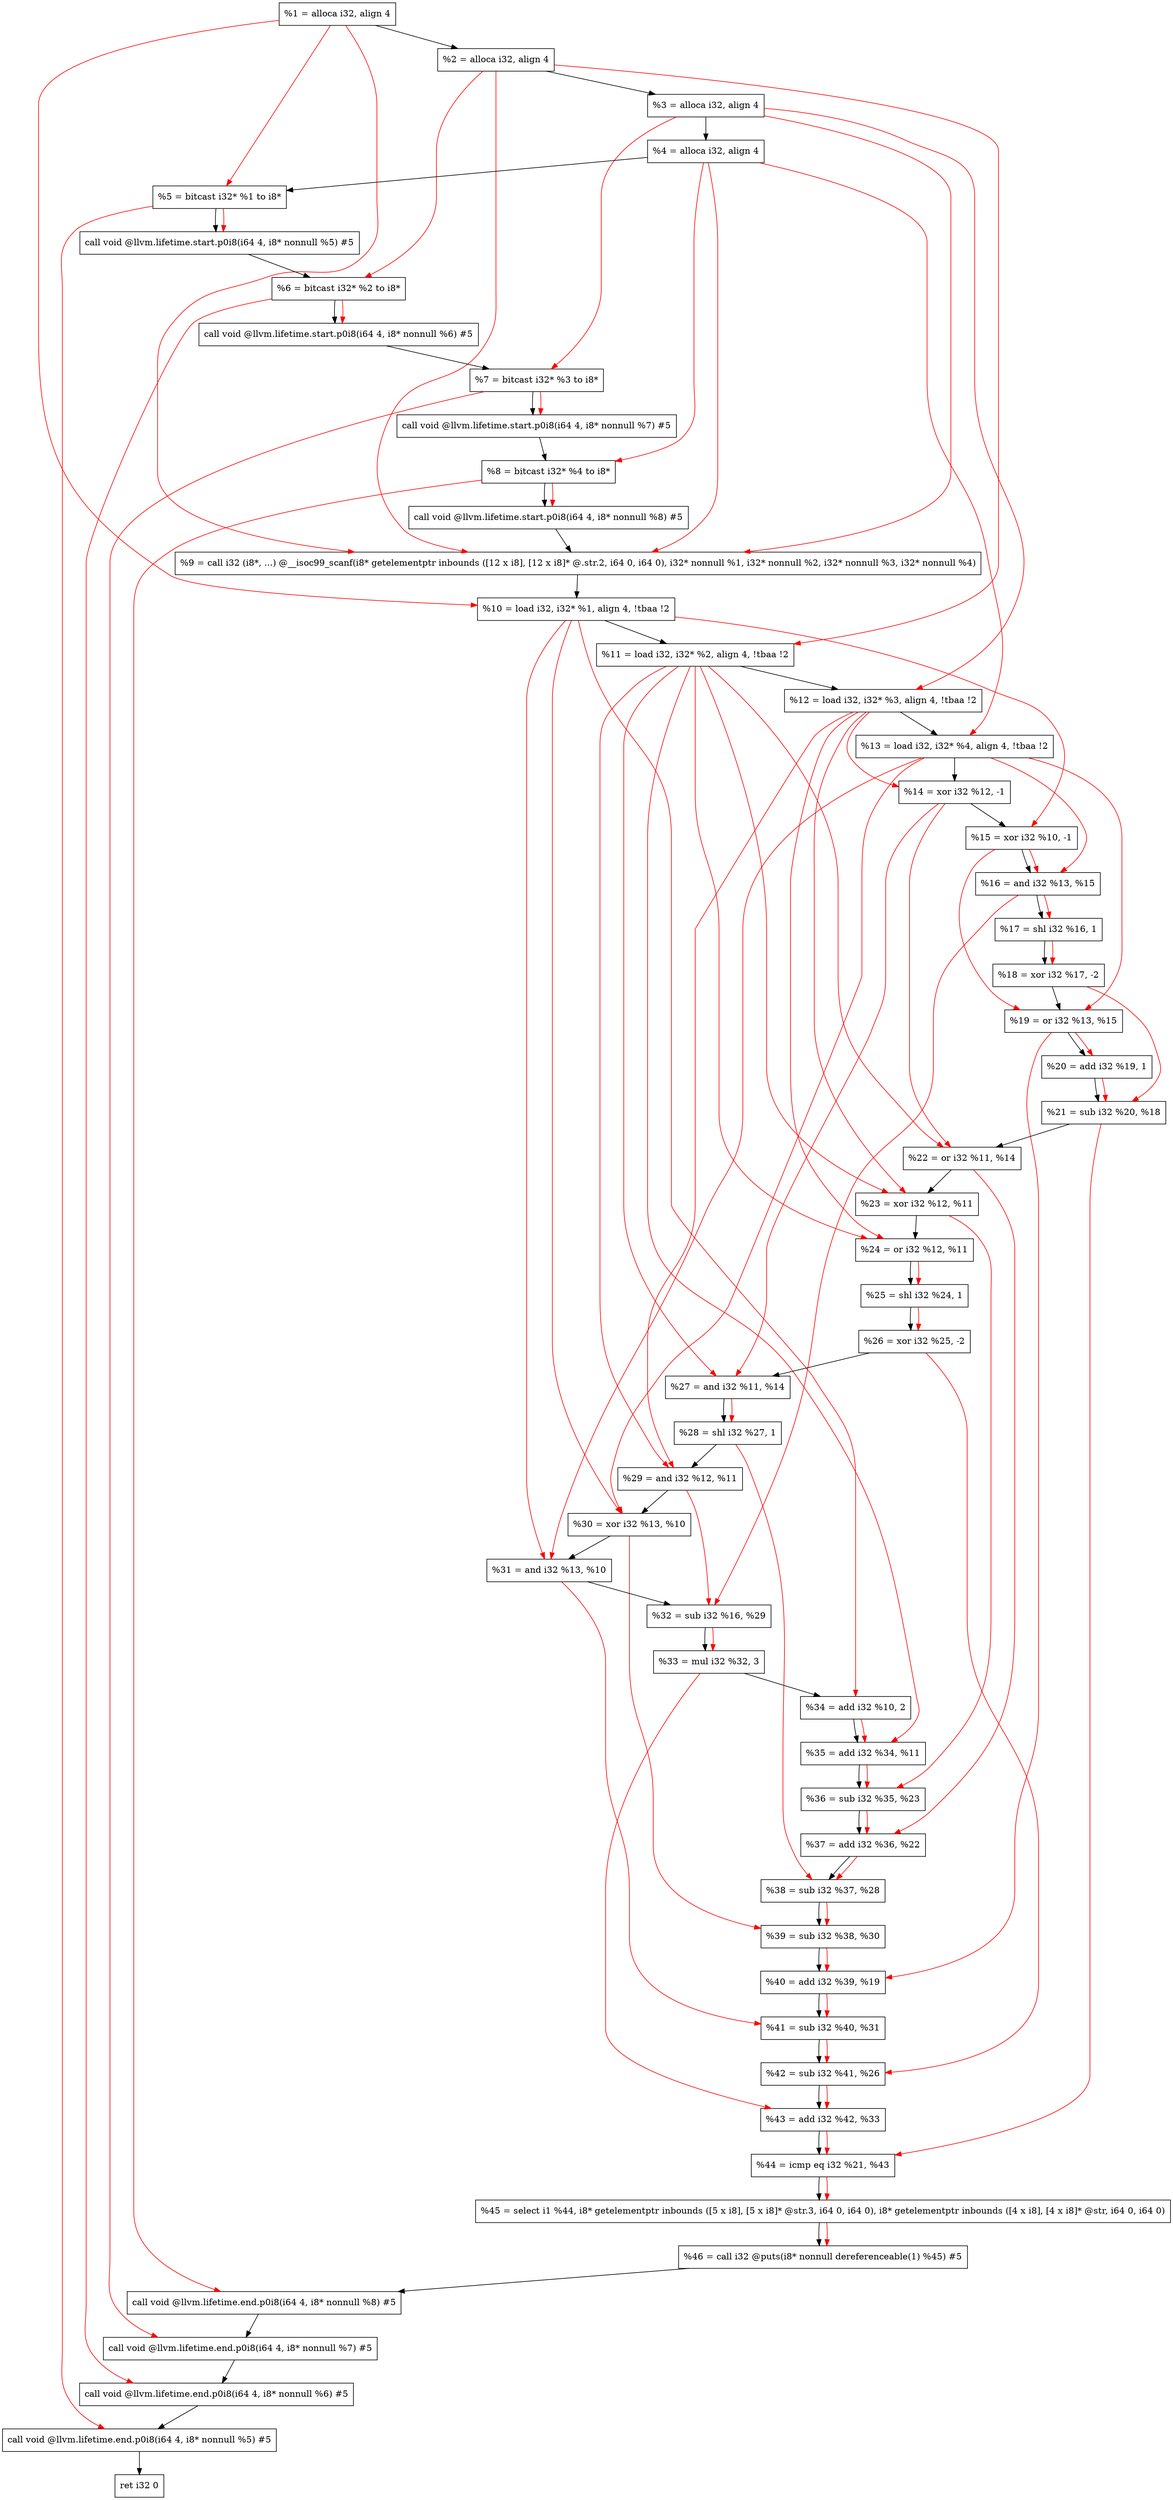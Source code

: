 digraph "DFG for'main' function" {
	Node0x631618[shape=record, label="  %1 = alloca i32, align 4"];
	Node0x631698[shape=record, label="  %2 = alloca i32, align 4"];
	Node0x631728[shape=record, label="  %3 = alloca i32, align 4"];
	Node0x631788[shape=record, label="  %4 = alloca i32, align 4"];
	Node0x631838[shape=record, label="  %5 = bitcast i32* %1 to i8*"];
	Node0x631c68[shape=record, label="  call void @llvm.lifetime.start.p0i8(i64 4, i8* nonnull %5) #5"];
	Node0x631d48[shape=record, label="  %6 = bitcast i32* %2 to i8*"];
	Node0x631e48[shape=record, label="  call void @llvm.lifetime.start.p0i8(i64 4, i8* nonnull %6) #5"];
	Node0x631f08[shape=record, label="  %7 = bitcast i32* %3 to i8*"];
	Node0x631fb8[shape=record, label="  call void @llvm.lifetime.start.p0i8(i64 4, i8* nonnull %7) #5"];
	Node0x632078[shape=record, label="  %8 = bitcast i32* %4 to i8*"];
	Node0x632128[shape=record, label="  call void @llvm.lifetime.start.p0i8(i64 4, i8* nonnull %8) #5"];
	Node0x62c990[shape=record, label="  %9 = call i32 (i8*, ...) @__isoc99_scanf(i8* getelementptr inbounds ([12 x i8], [12 x i8]* @.str.2, i64 0, i64 0), i32* nonnull %1, i32* nonnull %2, i32* nonnull %3, i32* nonnull %4)"];
	Node0x632328[shape=record, label="  %10 = load i32, i32* %1, align 4, !tbaa !2"];
	Node0x633298[shape=record, label="  %11 = load i32, i32* %2, align 4, !tbaa !2"];
	Node0x633908[shape=record, label="  %12 = load i32, i32* %3, align 4, !tbaa !2"];
	Node0x633968[shape=record, label="  %13 = load i32, i32* %4, align 4, !tbaa !2"];
	Node0x6339e0[shape=record, label="  %14 = xor i32 %12, -1"];
	Node0x633a50[shape=record, label="  %15 = xor i32 %10, -1"];
	Node0x633ac0[shape=record, label="  %16 = and i32 %13, %15"];
	Node0x633b30[shape=record, label="  %17 = shl i32 %16, 1"];
	Node0x633ba0[shape=record, label="  %18 = xor i32 %17, -2"];
	Node0x633c10[shape=record, label="  %19 = or i32 %13, %15"];
	Node0x633c80[shape=record, label="  %20 = add i32 %19, 1"];
	Node0x633cf0[shape=record, label="  %21 = sub i32 %20, %18"];
	Node0x633d60[shape=record, label="  %22 = or i32 %11, %14"];
	Node0x633dd0[shape=record, label="  %23 = xor i32 %12, %11"];
	Node0x633e40[shape=record, label="  %24 = or i32 %12, %11"];
	Node0x633eb0[shape=record, label="  %25 = shl i32 %24, 1"];
	Node0x633f20[shape=record, label="  %26 = xor i32 %25, -2"];
	Node0x633f90[shape=record, label="  %27 = and i32 %11, %14"];
	Node0x634000[shape=record, label="  %28 = shl i32 %27, 1"];
	Node0x634070[shape=record, label="  %29 = and i32 %12, %11"];
	Node0x6340e0[shape=record, label="  %30 = xor i32 %13, %10"];
	Node0x634150[shape=record, label="  %31 = and i32 %13, %10"];
	Node0x6341c0[shape=record, label="  %32 = sub i32 %16, %29"];
	Node0x634230[shape=record, label="  %33 = mul i32 %32, 3"];
	Node0x6342a0[shape=record, label="  %34 = add i32 %10, 2"];
	Node0x634310[shape=record, label="  %35 = add i32 %34, %11"];
	Node0x634380[shape=record, label="  %36 = sub i32 %35, %23"];
	Node0x6343f0[shape=record, label="  %37 = add i32 %36, %22"];
	Node0x634460[shape=record, label="  %38 = sub i32 %37, %28"];
	Node0x6344d0[shape=record, label="  %39 = sub i32 %38, %30"];
	Node0x634540[shape=record, label="  %40 = add i32 %39, %19"];
	Node0x6345b0[shape=record, label="  %41 = sub i32 %40, %31"];
	Node0x634620[shape=record, label="  %42 = sub i32 %41, %26"];
	Node0x634690[shape=record, label="  %43 = add i32 %42, %33"];
	Node0x634700[shape=record, label="  %44 = icmp eq i32 %21, %43"];
	Node0x5d18b8[shape=record, label="  %45 = select i1 %44, i8* getelementptr inbounds ([5 x i8], [5 x i8]* @str.3, i64 0, i64 0), i8* getelementptr inbounds ([4 x i8], [4 x i8]* @str, i64 0, i64 0)"];
	Node0x634790[shape=record, label="  %46 = call i32 @puts(i8* nonnull dereferenceable(1) %45) #5"];
	Node0x634a38[shape=record, label="  call void @llvm.lifetime.end.p0i8(i64 4, i8* nonnull %8) #5"];
	Node0x634b98[shape=record, label="  call void @llvm.lifetime.end.p0i8(i64 4, i8* nonnull %7) #5"];
	Node0x634ca8[shape=record, label="  call void @llvm.lifetime.end.p0i8(i64 4, i8* nonnull %6) #5"];
	Node0x634db8[shape=record, label="  call void @llvm.lifetime.end.p0i8(i64 4, i8* nonnull %5) #5"];
	Node0x634e78[shape=record, label="  ret i32 0"];
	Node0x631618 -> Node0x631698;
	Node0x631698 -> Node0x631728;
	Node0x631728 -> Node0x631788;
	Node0x631788 -> Node0x631838;
	Node0x631838 -> Node0x631c68;
	Node0x631c68 -> Node0x631d48;
	Node0x631d48 -> Node0x631e48;
	Node0x631e48 -> Node0x631f08;
	Node0x631f08 -> Node0x631fb8;
	Node0x631fb8 -> Node0x632078;
	Node0x632078 -> Node0x632128;
	Node0x632128 -> Node0x62c990;
	Node0x62c990 -> Node0x632328;
	Node0x632328 -> Node0x633298;
	Node0x633298 -> Node0x633908;
	Node0x633908 -> Node0x633968;
	Node0x633968 -> Node0x6339e0;
	Node0x6339e0 -> Node0x633a50;
	Node0x633a50 -> Node0x633ac0;
	Node0x633ac0 -> Node0x633b30;
	Node0x633b30 -> Node0x633ba0;
	Node0x633ba0 -> Node0x633c10;
	Node0x633c10 -> Node0x633c80;
	Node0x633c80 -> Node0x633cf0;
	Node0x633cf0 -> Node0x633d60;
	Node0x633d60 -> Node0x633dd0;
	Node0x633dd0 -> Node0x633e40;
	Node0x633e40 -> Node0x633eb0;
	Node0x633eb0 -> Node0x633f20;
	Node0x633f20 -> Node0x633f90;
	Node0x633f90 -> Node0x634000;
	Node0x634000 -> Node0x634070;
	Node0x634070 -> Node0x6340e0;
	Node0x6340e0 -> Node0x634150;
	Node0x634150 -> Node0x6341c0;
	Node0x6341c0 -> Node0x634230;
	Node0x634230 -> Node0x6342a0;
	Node0x6342a0 -> Node0x634310;
	Node0x634310 -> Node0x634380;
	Node0x634380 -> Node0x6343f0;
	Node0x6343f0 -> Node0x634460;
	Node0x634460 -> Node0x6344d0;
	Node0x6344d0 -> Node0x634540;
	Node0x634540 -> Node0x6345b0;
	Node0x6345b0 -> Node0x634620;
	Node0x634620 -> Node0x634690;
	Node0x634690 -> Node0x634700;
	Node0x634700 -> Node0x5d18b8;
	Node0x5d18b8 -> Node0x634790;
	Node0x634790 -> Node0x634a38;
	Node0x634a38 -> Node0x634b98;
	Node0x634b98 -> Node0x634ca8;
	Node0x634ca8 -> Node0x634db8;
	Node0x634db8 -> Node0x634e78;
edge [color=red]
	Node0x631618 -> Node0x631838;
	Node0x631838 -> Node0x631c68;
	Node0x631698 -> Node0x631d48;
	Node0x631d48 -> Node0x631e48;
	Node0x631728 -> Node0x631f08;
	Node0x631f08 -> Node0x631fb8;
	Node0x631788 -> Node0x632078;
	Node0x632078 -> Node0x632128;
	Node0x631618 -> Node0x62c990;
	Node0x631698 -> Node0x62c990;
	Node0x631728 -> Node0x62c990;
	Node0x631788 -> Node0x62c990;
	Node0x631618 -> Node0x632328;
	Node0x631698 -> Node0x633298;
	Node0x631728 -> Node0x633908;
	Node0x631788 -> Node0x633968;
	Node0x633908 -> Node0x6339e0;
	Node0x632328 -> Node0x633a50;
	Node0x633968 -> Node0x633ac0;
	Node0x633a50 -> Node0x633ac0;
	Node0x633ac0 -> Node0x633b30;
	Node0x633b30 -> Node0x633ba0;
	Node0x633968 -> Node0x633c10;
	Node0x633a50 -> Node0x633c10;
	Node0x633c10 -> Node0x633c80;
	Node0x633c80 -> Node0x633cf0;
	Node0x633ba0 -> Node0x633cf0;
	Node0x633298 -> Node0x633d60;
	Node0x6339e0 -> Node0x633d60;
	Node0x633908 -> Node0x633dd0;
	Node0x633298 -> Node0x633dd0;
	Node0x633908 -> Node0x633e40;
	Node0x633298 -> Node0x633e40;
	Node0x633e40 -> Node0x633eb0;
	Node0x633eb0 -> Node0x633f20;
	Node0x633298 -> Node0x633f90;
	Node0x6339e0 -> Node0x633f90;
	Node0x633f90 -> Node0x634000;
	Node0x633908 -> Node0x634070;
	Node0x633298 -> Node0x634070;
	Node0x633968 -> Node0x6340e0;
	Node0x632328 -> Node0x6340e0;
	Node0x633968 -> Node0x634150;
	Node0x632328 -> Node0x634150;
	Node0x633ac0 -> Node0x6341c0;
	Node0x634070 -> Node0x6341c0;
	Node0x6341c0 -> Node0x634230;
	Node0x632328 -> Node0x6342a0;
	Node0x6342a0 -> Node0x634310;
	Node0x633298 -> Node0x634310;
	Node0x634310 -> Node0x634380;
	Node0x633dd0 -> Node0x634380;
	Node0x634380 -> Node0x6343f0;
	Node0x633d60 -> Node0x6343f0;
	Node0x6343f0 -> Node0x634460;
	Node0x634000 -> Node0x634460;
	Node0x634460 -> Node0x6344d0;
	Node0x6340e0 -> Node0x6344d0;
	Node0x6344d0 -> Node0x634540;
	Node0x633c10 -> Node0x634540;
	Node0x634540 -> Node0x6345b0;
	Node0x634150 -> Node0x6345b0;
	Node0x6345b0 -> Node0x634620;
	Node0x633f20 -> Node0x634620;
	Node0x634620 -> Node0x634690;
	Node0x634230 -> Node0x634690;
	Node0x633cf0 -> Node0x634700;
	Node0x634690 -> Node0x634700;
	Node0x634700 -> Node0x5d18b8;
	Node0x5d18b8 -> Node0x634790;
	Node0x632078 -> Node0x634a38;
	Node0x631f08 -> Node0x634b98;
	Node0x631d48 -> Node0x634ca8;
	Node0x631838 -> Node0x634db8;
}
